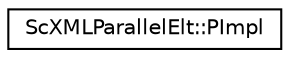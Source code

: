digraph "Graphical Class Hierarchy"
{
 // LATEX_PDF_SIZE
  edge [fontname="Helvetica",fontsize="10",labelfontname="Helvetica",labelfontsize="10"];
  node [fontname="Helvetica",fontsize="10",shape=record];
  rankdir="LR";
  Node0 [label="ScXMLParallelElt::PImpl",height=0.2,width=0.4,color="black", fillcolor="white", style="filled",URL="$classScXMLParallelElt_1_1PImpl.html",tooltip=" "];
}
